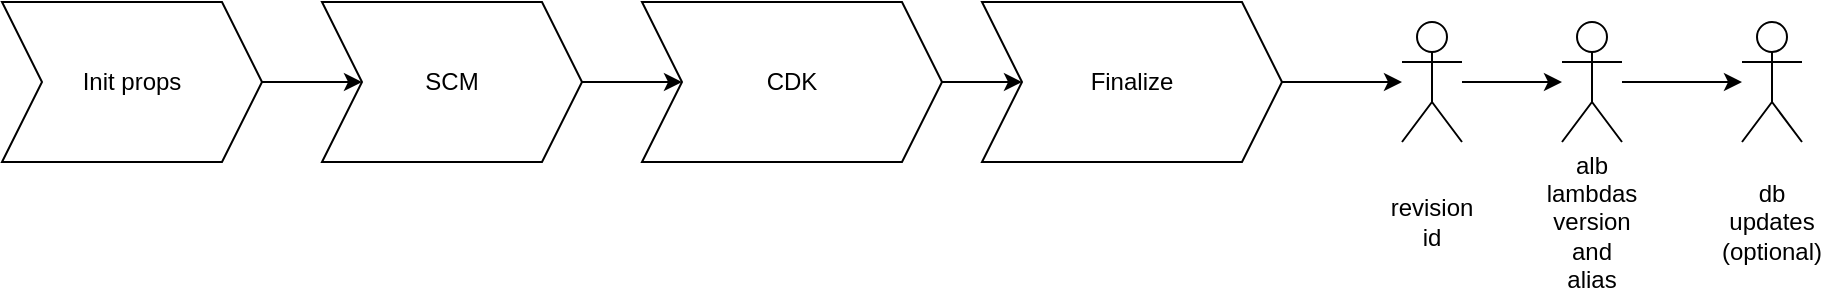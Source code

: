 <mxfile version="13.1.2" type="github">
  <diagram id="UteESkg8PsY_XmZYqFVY" name="Page-1">
    <mxGraphModel dx="1422" dy="713" grid="1" gridSize="10" guides="1" tooltips="1" connect="1" arrows="1" fold="1" page="1" pageScale="1" pageWidth="1169" pageHeight="827" math="0" shadow="0">
      <root>
        <mxCell id="0" />
        <mxCell id="1" value="steps" parent="0" visible="0" />
        <mxCell id="wmOgwJelC3KoBMGndn4P-7" value="" style="edgeStyle=orthogonalEdgeStyle;rounded=0;orthogonalLoop=1;jettySize=auto;html=1;" edge="1" parent="1" source="wmOgwJelC3KoBMGndn4P-1" target="wmOgwJelC3KoBMGndn4P-2">
          <mxGeometry relative="1" as="geometry" />
        </mxCell>
        <mxCell id="wmOgwJelC3KoBMGndn4P-1" value="Init props" style="shape=step;perimeter=stepPerimeter;whiteSpace=wrap;html=1;fixedSize=1;" vertex="1" parent="1">
          <mxGeometry x="80" y="80" width="130" height="80" as="geometry" />
        </mxCell>
        <mxCell id="wmOgwJelC3KoBMGndn4P-8" value="" style="edgeStyle=orthogonalEdgeStyle;rounded=0;orthogonalLoop=1;jettySize=auto;html=1;" edge="1" parent="1" source="wmOgwJelC3KoBMGndn4P-2" target="wmOgwJelC3KoBMGndn4P-3">
          <mxGeometry relative="1" as="geometry" />
        </mxCell>
        <mxCell id="wmOgwJelC3KoBMGndn4P-2" value="SCM Interaction" style="shape=step;perimeter=stepPerimeter;whiteSpace=wrap;html=1;fixedSize=1;" vertex="1" parent="1">
          <mxGeometry x="230" y="80" width="150" height="80" as="geometry" />
        </mxCell>
        <mxCell id="wmOgwJelC3KoBMGndn4P-9" value="" style="edgeStyle=orthogonalEdgeStyle;rounded=0;orthogonalLoop=1;jettySize=auto;html=1;" edge="1" parent="1" source="wmOgwJelC3KoBMGndn4P-3" target="wmOgwJelC3KoBMGndn4P-4">
          <mxGeometry relative="1" as="geometry" />
        </mxCell>
        <mxCell id="wmOgwJelC3KoBMGndn4P-3" value="Unit tests &amp;amp; build" style="shape=step;perimeter=stepPerimeter;whiteSpace=wrap;html=1;fixedSize=1;" vertex="1" parent="1">
          <mxGeometry x="400" y="80" width="150" height="80" as="geometry" />
        </mxCell>
        <mxCell id="wmOgwJelC3KoBMGndn4P-10" value="" style="edgeStyle=orthogonalEdgeStyle;rounded=0;orthogonalLoop=1;jettySize=auto;html=1;" edge="1" parent="1" source="wmOgwJelC3KoBMGndn4P-4" target="wmOgwJelC3KoBMGndn4P-5">
          <mxGeometry relative="1" as="geometry" />
        </mxCell>
        <mxCell id="wmOgwJelC3KoBMGndn4P-4" value="deploy on &lt;br&gt;targetted env" style="shape=step;perimeter=stepPerimeter;whiteSpace=wrap;html=1;fixedSize=1;" vertex="1" parent="1">
          <mxGeometry x="570" y="80" width="150" height="80" as="geometry" />
        </mxCell>
        <mxCell id="wmOgwJelC3KoBMGndn4P-11" value="" style="edgeStyle=orthogonalEdgeStyle;rounded=0;orthogonalLoop=1;jettySize=auto;html=1;" edge="1" parent="1" source="wmOgwJelC3KoBMGndn4P-5">
          <mxGeometry relative="1" as="geometry">
            <mxPoint x="960" y="120" as="targetPoint" />
          </mxGeometry>
        </mxCell>
        <mxCell id="wmOgwJelC3KoBMGndn4P-5" value="Integration tests" style="shape=step;perimeter=stepPerimeter;whiteSpace=wrap;html=1;fixedSize=1;" vertex="1" parent="1">
          <mxGeometry x="740" y="80" width="160" height="80" as="geometry" />
        </mxCell>
        <mxCell id="wmOgwJelC3KoBMGndn4P-6" value="post &lt;br&gt;build actions" style="shape=step;perimeter=stepPerimeter;whiteSpace=wrap;html=1;fixedSize=1;" vertex="1" parent="1">
          <mxGeometry x="920" y="80" width="150" height="80" as="geometry" />
        </mxCell>
        <mxCell id="wmOgwJelC3KoBMGndn4P-12" value="steps comments" parent="0" visible="0" />
        <mxCell id="wmOgwJelC3KoBMGndn4P-13" value="" style="endArrow=none;dashed=1;html=1;" edge="1" parent="wmOgwJelC3KoBMGndn4P-12">
          <mxGeometry width="50" height="50" relative="1" as="geometry">
            <mxPoint x="550" y="520" as="sourcePoint" />
            <mxPoint x="550" y="160" as="targetPoint" />
          </mxGeometry>
        </mxCell>
        <mxCell id="wmOgwJelC3KoBMGndn4P-14" value="" style="endArrow=none;dashed=1;html=1;" edge="1" parent="wmOgwJelC3KoBMGndn4P-12">
          <mxGeometry width="50" height="50" relative="1" as="geometry">
            <mxPoint x="720" y="520" as="sourcePoint" />
            <mxPoint x="720" y="160" as="targetPoint" />
          </mxGeometry>
        </mxCell>
        <mxCell id="wmOgwJelC3KoBMGndn4P-15" value="" style="endArrow=none;dashed=1;html=1;" edge="1" parent="wmOgwJelC3KoBMGndn4P-12">
          <mxGeometry width="50" height="50" relative="1" as="geometry">
            <mxPoint x="900" y="520" as="sourcePoint" />
            <mxPoint x="900" y="160" as="targetPoint" />
          </mxGeometry>
        </mxCell>
        <mxCell id="wmOgwJelC3KoBMGndn4P-16" value="" style="endArrow=none;dashed=1;html=1;" edge="1" parent="wmOgwJelC3KoBMGndn4P-12">
          <mxGeometry width="50" height="50" relative="1" as="geometry">
            <mxPoint x="380" y="520" as="sourcePoint" />
            <mxPoint x="380" y="160" as="targetPoint" />
          </mxGeometry>
        </mxCell>
        <mxCell id="wmOgwJelC3KoBMGndn4P-17" value="" style="endArrow=none;dashed=1;html=1;" edge="1" parent="wmOgwJelC3KoBMGndn4P-12">
          <mxGeometry width="50" height="50" relative="1" as="geometry">
            <mxPoint x="210" y="520" as="sourcePoint" />
            <mxPoint x="210" y="160" as="targetPoint" />
          </mxGeometry>
        </mxCell>
        <mxCell id="wmOgwJelC3KoBMGndn4P-18" value="pure pipeline steps" style="text;html=1;strokeColor=none;fillColor=none;align=center;verticalAlign=middle;whiteSpace=wrap;rounded=0;" vertex="1" parent="wmOgwJelC3KoBMGndn4P-12">
          <mxGeometry x="110" y="210" width="40" height="20" as="geometry" />
        </mxCell>
        <mxCell id="wmOgwJelC3KoBMGndn4P-19" value="pure pipeline steps" style="text;html=1;strokeColor=none;fillColor=none;align=center;verticalAlign=middle;whiteSpace=wrap;rounded=0;" vertex="1" parent="wmOgwJelC3KoBMGndn4P-12">
          <mxGeometry x="280" y="210" width="40" height="20" as="geometry" />
        </mxCell>
        <mxCell id="wmOgwJelC3KoBMGndn4P-20" value="step dependant on application code" style="text;html=1;strokeColor=none;fillColor=none;align=center;verticalAlign=middle;whiteSpace=wrap;rounded=0;" vertex="1" parent="wmOgwJelC3KoBMGndn4P-12">
          <mxGeometry x="450" y="210" width="40" height="20" as="geometry" />
        </mxCell>
        <mxCell id="wmOgwJelC3KoBMGndn4P-21" value="depend on tech stack and infra" style="text;html=1;strokeColor=none;fillColor=none;align=center;verticalAlign=middle;whiteSpace=wrap;rounded=0;" vertex="1" parent="wmOgwJelC3KoBMGndn4P-12">
          <mxGeometry x="620" y="210" width="40" height="20" as="geometry" />
        </mxCell>
        <mxCell id="wmOgwJelC3KoBMGndn4P-22" value="step dependant on application code" style="text;html=1;strokeColor=none;fillColor=none;align=center;verticalAlign=middle;whiteSpace=wrap;rounded=0;" vertex="1" parent="wmOgwJelC3KoBMGndn4P-12">
          <mxGeometry x="790" y="210" width="40" height="20" as="geometry" />
        </mxCell>
        <mxCell id="wmOgwJelC3KoBMGndn4P-23" value="depend on tech stack and infra" style="text;html=1;strokeColor=none;fillColor=none;align=center;verticalAlign=middle;whiteSpace=wrap;rounded=0;" vertex="1" parent="wmOgwJelC3KoBMGndn4P-12">
          <mxGeometry x="970" y="210" width="40" height="20" as="geometry" />
        </mxCell>
        <mxCell id="wmOgwJelC3KoBMGndn4P-24" value="back" parent="0" />
        <mxCell id="wmOgwJelC3KoBMGndn4P-39" value="" style="edgeStyle=orthogonalEdgeStyle;rounded=0;orthogonalLoop=1;jettySize=auto;html=1;fontColor=none;" edge="1" parent="wmOgwJelC3KoBMGndn4P-24" source="wmOgwJelC3KoBMGndn4P-28" target="wmOgwJelC3KoBMGndn4P-31">
          <mxGeometry relative="1" as="geometry" />
        </mxCell>
        <mxCell id="wmOgwJelC3KoBMGndn4P-28" value="Init props" style="shape=step;perimeter=stepPerimeter;whiteSpace=wrap;html=1;fixedSize=1;" vertex="1" parent="wmOgwJelC3KoBMGndn4P-24">
          <mxGeometry x="100" y="100" width="130" height="80" as="geometry" />
        </mxCell>
        <mxCell id="wmOgwJelC3KoBMGndn4P-41" value="" style="edgeStyle=orthogonalEdgeStyle;rounded=0;orthogonalLoop=1;jettySize=auto;html=1;fontColor=none;" edge="1" parent="wmOgwJelC3KoBMGndn4P-24" source="wmOgwJelC3KoBMGndn4P-29" target="wmOgwJelC3KoBMGndn4P-30">
          <mxGeometry relative="1" as="geometry" />
        </mxCell>
        <mxCell id="wmOgwJelC3KoBMGndn4P-29" value="CDK" style="shape=step;perimeter=stepPerimeter;whiteSpace=wrap;html=1;fixedSize=1;" vertex="1" parent="wmOgwJelC3KoBMGndn4P-24">
          <mxGeometry x="420" y="100" width="150" height="80" as="geometry" />
        </mxCell>
        <mxCell id="wmOgwJelC3KoBMGndn4P-42" value="" style="edgeStyle=orthogonalEdgeStyle;rounded=0;orthogonalLoop=1;jettySize=auto;html=1;fontColor=none;" edge="1" parent="wmOgwJelC3KoBMGndn4P-24" source="wmOgwJelC3KoBMGndn4P-30" target="wmOgwJelC3KoBMGndn4P-32">
          <mxGeometry relative="1" as="geometry" />
        </mxCell>
        <mxCell id="wmOgwJelC3KoBMGndn4P-30" value="Finalize" style="shape=step;perimeter=stepPerimeter;whiteSpace=wrap;html=1;fixedSize=1;" vertex="1" parent="wmOgwJelC3KoBMGndn4P-24">
          <mxGeometry x="590" y="100" width="150" height="80" as="geometry" />
        </mxCell>
        <mxCell id="wmOgwJelC3KoBMGndn4P-40" value="" style="edgeStyle=orthogonalEdgeStyle;rounded=0;orthogonalLoop=1;jettySize=auto;html=1;fontColor=none;" edge="1" parent="wmOgwJelC3KoBMGndn4P-24" source="wmOgwJelC3KoBMGndn4P-31" target="wmOgwJelC3KoBMGndn4P-29">
          <mxGeometry relative="1" as="geometry" />
        </mxCell>
        <mxCell id="wmOgwJelC3KoBMGndn4P-31" value="SCM" style="shape=step;perimeter=stepPerimeter;whiteSpace=wrap;html=1;fixedSize=1;" vertex="1" parent="wmOgwJelC3KoBMGndn4P-24">
          <mxGeometry x="260" y="100" width="130" height="80" as="geometry" />
        </mxCell>
        <mxCell id="wmOgwJelC3KoBMGndn4P-43" value="" style="edgeStyle=orthogonalEdgeStyle;rounded=0;orthogonalLoop=1;jettySize=auto;html=1;fontColor=none;" edge="1" parent="wmOgwJelC3KoBMGndn4P-24" source="wmOgwJelC3KoBMGndn4P-32" target="wmOgwJelC3KoBMGndn4P-33">
          <mxGeometry relative="1" as="geometry" />
        </mxCell>
        <mxCell id="wmOgwJelC3KoBMGndn4P-32" value="Actor" style="shape=umlActor;verticalLabelPosition=bottom;labelBackgroundColor=#ffffff;verticalAlign=top;html=1;outlineConnect=0;noLabel=1;fontColor=none;" vertex="1" parent="wmOgwJelC3KoBMGndn4P-24">
          <mxGeometry x="800" y="110" width="30" height="60" as="geometry" />
        </mxCell>
        <mxCell id="wmOgwJelC3KoBMGndn4P-44" value="" style="edgeStyle=orthogonalEdgeStyle;rounded=0;orthogonalLoop=1;jettySize=auto;html=1;fontColor=none;" edge="1" parent="wmOgwJelC3KoBMGndn4P-24" source="wmOgwJelC3KoBMGndn4P-33" target="wmOgwJelC3KoBMGndn4P-34">
          <mxGeometry relative="1" as="geometry" />
        </mxCell>
        <mxCell id="wmOgwJelC3KoBMGndn4P-33" value="Actor" style="shape=umlActor;verticalLabelPosition=bottom;labelBackgroundColor=#ffffff;verticalAlign=top;html=1;outlineConnect=0;noLabel=1;fontColor=none;" vertex="1" parent="wmOgwJelC3KoBMGndn4P-24">
          <mxGeometry x="880" y="110" width="30" height="60" as="geometry" />
        </mxCell>
        <mxCell id="wmOgwJelC3KoBMGndn4P-34" value="Actor" style="shape=umlActor;verticalLabelPosition=bottom;labelBackgroundColor=#ffffff;verticalAlign=top;html=1;outlineConnect=0;noLabel=1;fontColor=none;" vertex="1" parent="wmOgwJelC3KoBMGndn4P-24">
          <mxGeometry x="970" y="110" width="30" height="60" as="geometry" />
        </mxCell>
        <mxCell id="wmOgwJelC3KoBMGndn4P-45" value="revision id" style="text;html=1;strokeColor=none;fillColor=none;align=center;verticalAlign=middle;whiteSpace=wrap;rounded=0;fontColor=none;" vertex="1" parent="wmOgwJelC3KoBMGndn4P-24">
          <mxGeometry x="795" y="200" width="40" height="20" as="geometry" />
        </mxCell>
        <mxCell id="wmOgwJelC3KoBMGndn4P-46" value="alb lambdas&lt;br&gt;version and alias" style="text;html=1;strokeColor=none;fillColor=none;align=center;verticalAlign=middle;whiteSpace=wrap;rounded=0;fontColor=none;" vertex="1" parent="wmOgwJelC3KoBMGndn4P-24">
          <mxGeometry x="875" y="200" width="40" height="20" as="geometry" />
        </mxCell>
        <mxCell id="wmOgwJelC3KoBMGndn4P-47" value="db updates (optional)" style="text;html=1;strokeColor=none;fillColor=none;align=center;verticalAlign=middle;whiteSpace=wrap;rounded=0;fontColor=none;" vertex="1" parent="wmOgwJelC3KoBMGndn4P-24">
          <mxGeometry x="965" y="200" width="40" height="20" as="geometry" />
        </mxCell>
      </root>
    </mxGraphModel>
  </diagram>
</mxfile>
